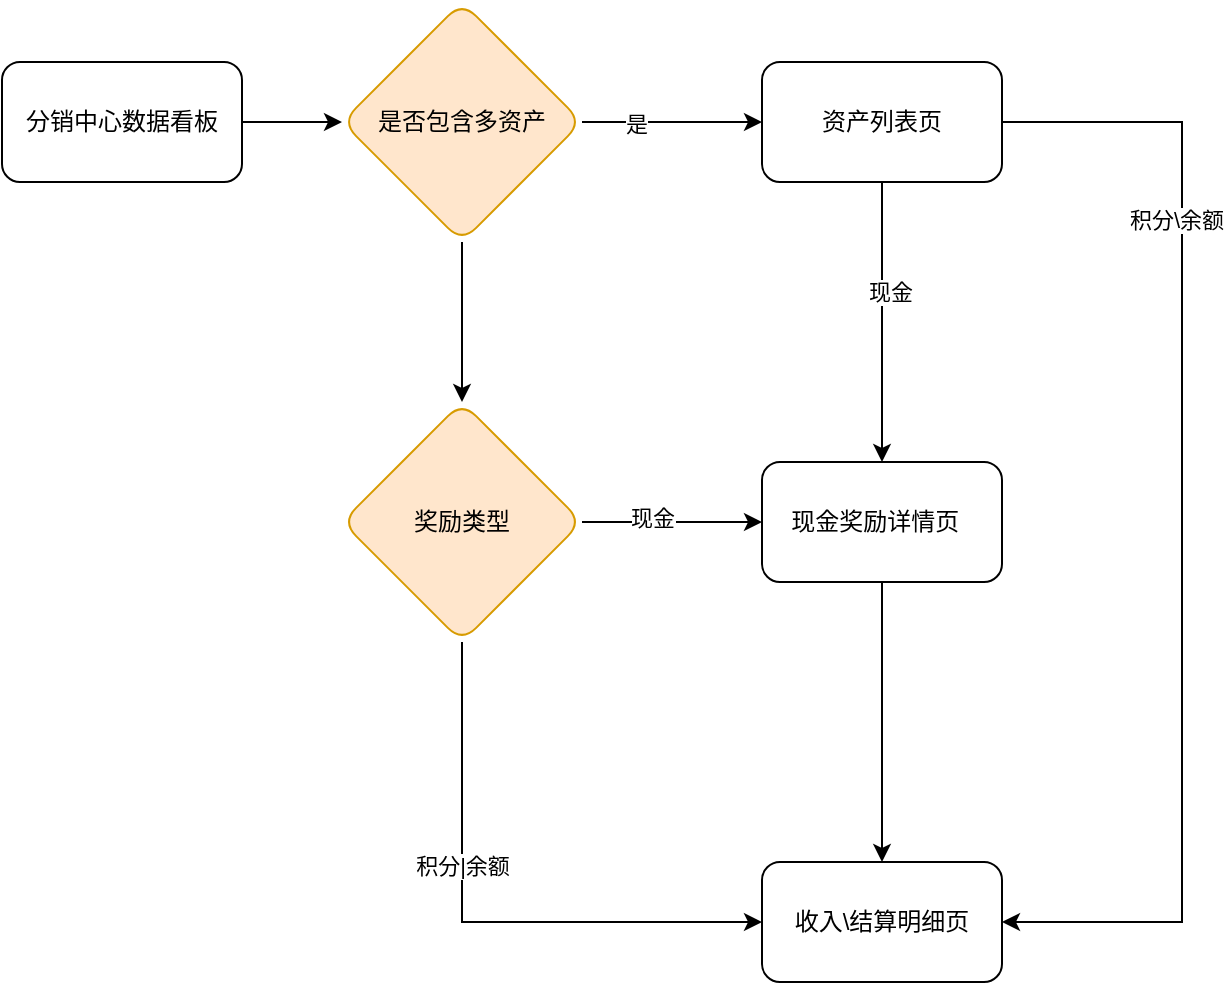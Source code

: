 <mxfile version="22.1.0" type="device">
  <diagram name="第 1 页" id="quULUB-aea0yACO4BcoB">
    <mxGraphModel dx="1221" dy="731" grid="1" gridSize="10" guides="1" tooltips="1" connect="1" arrows="1" fold="1" page="1" pageScale="1" pageWidth="2339" pageHeight="3300" math="0" shadow="0">
      <root>
        <mxCell id="0" />
        <mxCell id="1" parent="0" />
        <mxCell id="WWc80JX6PcebrmO4cWDP-5" value="" style="edgeStyle=orthogonalEdgeStyle;rounded=0;orthogonalLoop=1;jettySize=auto;html=1;" edge="1" parent="1" source="WWc80JX6PcebrmO4cWDP-1" target="WWc80JX6PcebrmO4cWDP-4">
          <mxGeometry relative="1" as="geometry" />
        </mxCell>
        <mxCell id="WWc80JX6PcebrmO4cWDP-1" value="分销中心数据看板" style="rounded=1;whiteSpace=wrap;html=1;" vertex="1" parent="1">
          <mxGeometry x="90" y="430" width="120" height="60" as="geometry" />
        </mxCell>
        <mxCell id="WWc80JX6PcebrmO4cWDP-7" value="" style="edgeStyle=orthogonalEdgeStyle;rounded=0;orthogonalLoop=1;jettySize=auto;html=1;" edge="1" parent="1" source="WWc80JX6PcebrmO4cWDP-4" target="WWc80JX6PcebrmO4cWDP-6">
          <mxGeometry relative="1" as="geometry" />
        </mxCell>
        <mxCell id="WWc80JX6PcebrmO4cWDP-8" value="是" style="edgeLabel;html=1;align=center;verticalAlign=middle;resizable=0;points=[];" vertex="1" connectable="0" parent="WWc80JX6PcebrmO4cWDP-7">
          <mxGeometry x="-0.4" y="-1" relative="1" as="geometry">
            <mxPoint as="offset" />
          </mxGeometry>
        </mxCell>
        <mxCell id="WWc80JX6PcebrmO4cWDP-13" value="" style="edgeStyle=orthogonalEdgeStyle;rounded=0;orthogonalLoop=1;jettySize=auto;html=1;" edge="1" parent="1" source="WWc80JX6PcebrmO4cWDP-4" target="WWc80JX6PcebrmO4cWDP-12">
          <mxGeometry relative="1" as="geometry" />
        </mxCell>
        <mxCell id="WWc80JX6PcebrmO4cWDP-4" value="是否包含多资产" style="rhombus;whiteSpace=wrap;html=1;rounded=1;fillColor=#ffe6cc;strokeColor=#d79b00;" vertex="1" parent="1">
          <mxGeometry x="260" y="400" width="120" height="120" as="geometry" />
        </mxCell>
        <mxCell id="WWc80JX6PcebrmO4cWDP-20" style="edgeStyle=orthogonalEdgeStyle;rounded=0;orthogonalLoop=1;jettySize=auto;html=1;exitX=0.5;exitY=1;exitDx=0;exitDy=0;entryX=0.5;entryY=0;entryDx=0;entryDy=0;" edge="1" parent="1" source="WWc80JX6PcebrmO4cWDP-6" target="WWc80JX6PcebrmO4cWDP-14">
          <mxGeometry relative="1" as="geometry" />
        </mxCell>
        <mxCell id="WWc80JX6PcebrmO4cWDP-22" value="现金" style="edgeLabel;html=1;align=center;verticalAlign=middle;resizable=0;points=[];" vertex="1" connectable="0" parent="WWc80JX6PcebrmO4cWDP-20">
          <mxGeometry x="-0.224" y="4" relative="1" as="geometry">
            <mxPoint as="offset" />
          </mxGeometry>
        </mxCell>
        <mxCell id="WWc80JX6PcebrmO4cWDP-21" style="edgeStyle=orthogonalEdgeStyle;rounded=0;orthogonalLoop=1;jettySize=auto;html=1;exitX=1;exitY=0.5;exitDx=0;exitDy=0;entryX=1;entryY=0.5;entryDx=0;entryDy=0;" edge="1" parent="1" source="WWc80JX6PcebrmO4cWDP-6" target="WWc80JX6PcebrmO4cWDP-17">
          <mxGeometry relative="1" as="geometry">
            <Array as="points">
              <mxPoint x="680" y="460" />
              <mxPoint x="680" y="860" />
            </Array>
          </mxGeometry>
        </mxCell>
        <mxCell id="WWc80JX6PcebrmO4cWDP-23" value="积分\余额" style="edgeLabel;html=1;align=center;verticalAlign=middle;resizable=0;points=[];" vertex="1" connectable="0" parent="WWc80JX6PcebrmO4cWDP-21">
          <mxGeometry x="-0.522" y="-3" relative="1" as="geometry">
            <mxPoint as="offset" />
          </mxGeometry>
        </mxCell>
        <mxCell id="WWc80JX6PcebrmO4cWDP-6" value="资产列表页" style="whiteSpace=wrap;html=1;rounded=1;" vertex="1" parent="1">
          <mxGeometry x="470" y="430" width="120" height="60" as="geometry" />
        </mxCell>
        <mxCell id="WWc80JX6PcebrmO4cWDP-15" value="" style="edgeStyle=orthogonalEdgeStyle;rounded=0;orthogonalLoop=1;jettySize=auto;html=1;" edge="1" parent="1" source="WWc80JX6PcebrmO4cWDP-12" target="WWc80JX6PcebrmO4cWDP-14">
          <mxGeometry relative="1" as="geometry" />
        </mxCell>
        <mxCell id="WWc80JX6PcebrmO4cWDP-16" value="现金" style="edgeLabel;html=1;align=center;verticalAlign=middle;resizable=0;points=[];" vertex="1" connectable="0" parent="WWc80JX6PcebrmO4cWDP-15">
          <mxGeometry x="-0.225" y="2" relative="1" as="geometry">
            <mxPoint as="offset" />
          </mxGeometry>
        </mxCell>
        <mxCell id="WWc80JX6PcebrmO4cWDP-18" value="" style="edgeStyle=orthogonalEdgeStyle;rounded=0;orthogonalLoop=1;jettySize=auto;html=1;entryX=0;entryY=0.5;entryDx=0;entryDy=0;exitX=0.5;exitY=1;exitDx=0;exitDy=0;" edge="1" parent="1" source="WWc80JX6PcebrmO4cWDP-12" target="WWc80JX6PcebrmO4cWDP-17">
          <mxGeometry relative="1" as="geometry" />
        </mxCell>
        <mxCell id="WWc80JX6PcebrmO4cWDP-19" value="积分|余额" style="edgeLabel;html=1;align=center;verticalAlign=middle;resizable=0;points=[];" vertex="1" connectable="0" parent="WWc80JX6PcebrmO4cWDP-18">
          <mxGeometry x="-0.23" relative="1" as="geometry">
            <mxPoint as="offset" />
          </mxGeometry>
        </mxCell>
        <mxCell id="WWc80JX6PcebrmO4cWDP-12" value="奖励类型" style="rhombus;whiteSpace=wrap;html=1;rounded=1;fillColor=#ffe6cc;strokeColor=#d79b00;" vertex="1" parent="1">
          <mxGeometry x="260" y="600" width="120" height="120" as="geometry" />
        </mxCell>
        <mxCell id="WWc80JX6PcebrmO4cWDP-24" style="edgeStyle=orthogonalEdgeStyle;rounded=0;orthogonalLoop=1;jettySize=auto;html=1;exitX=0.5;exitY=1;exitDx=0;exitDy=0;" edge="1" parent="1" source="WWc80JX6PcebrmO4cWDP-14" target="WWc80JX6PcebrmO4cWDP-17">
          <mxGeometry relative="1" as="geometry" />
        </mxCell>
        <mxCell id="WWc80JX6PcebrmO4cWDP-14" value="现金奖励详情页&amp;nbsp;&amp;nbsp;" style="whiteSpace=wrap;html=1;rounded=1;" vertex="1" parent="1">
          <mxGeometry x="470" y="630" width="120" height="60" as="geometry" />
        </mxCell>
        <mxCell id="WWc80JX6PcebrmO4cWDP-17" value="收入\结算明细页" style="whiteSpace=wrap;html=1;rounded=1;" vertex="1" parent="1">
          <mxGeometry x="470" y="830" width="120" height="60" as="geometry" />
        </mxCell>
      </root>
    </mxGraphModel>
  </diagram>
</mxfile>
